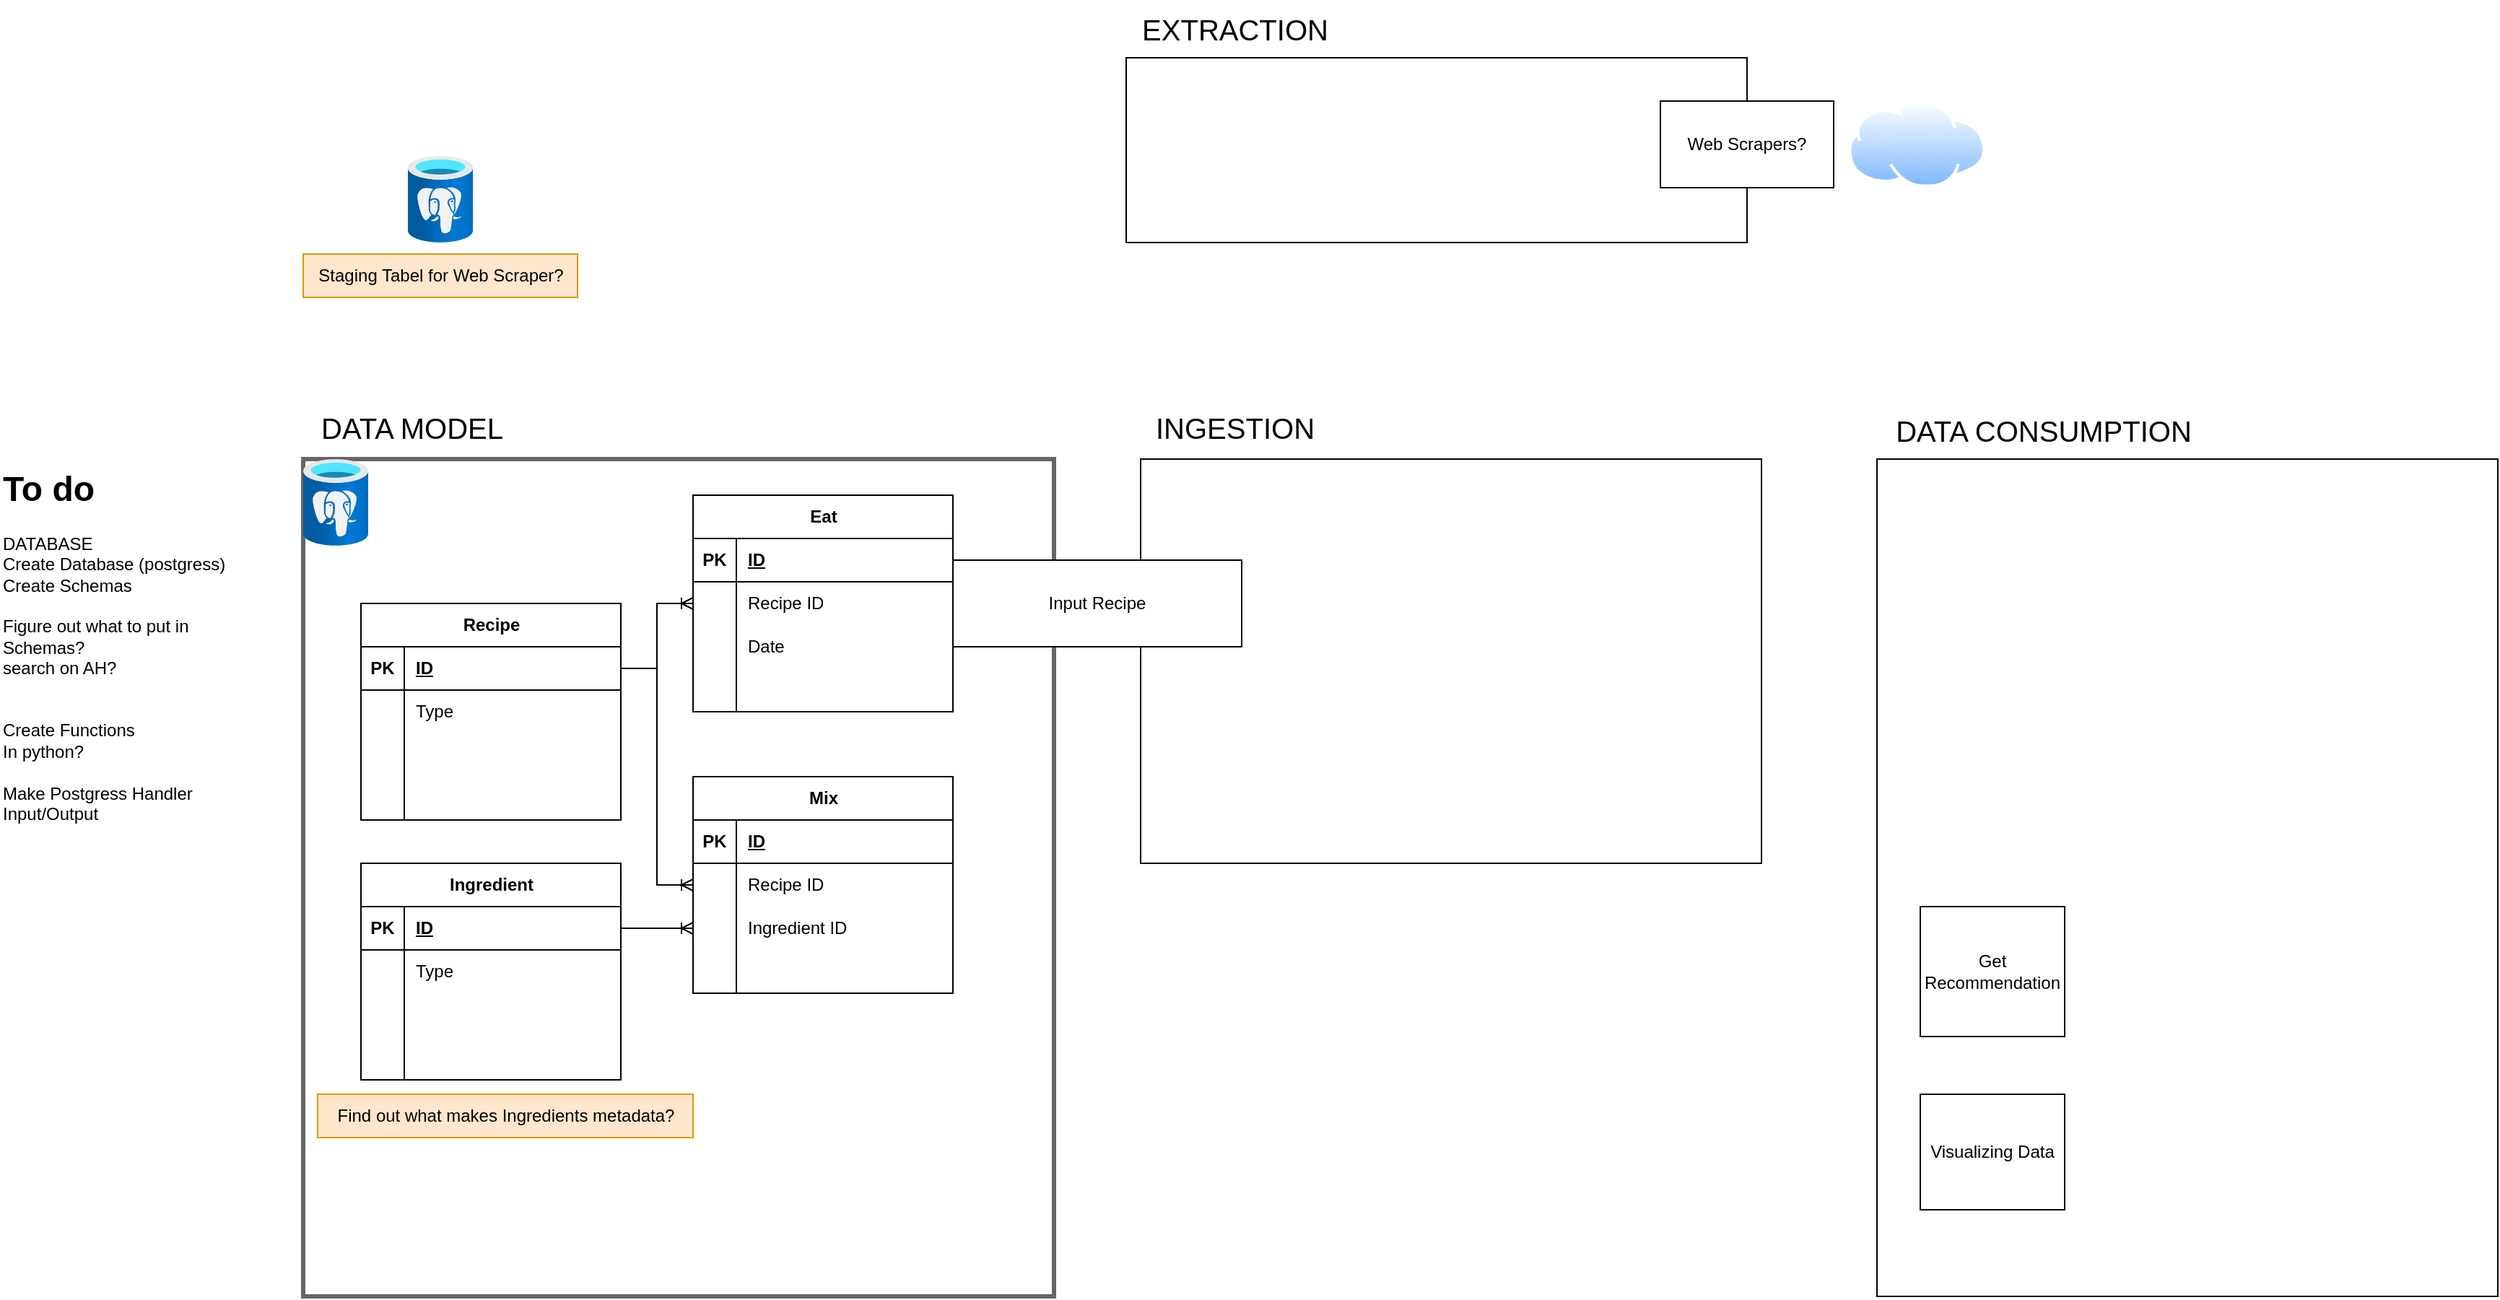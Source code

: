<mxfile version="24.7.7" pages="2">
  <diagram name="Page-1" id="LXH4VHcBXLC_d54CtNCV">
    <mxGraphModel dx="1646" dy="1172" grid="1" gridSize="10" guides="1" tooltips="1" connect="1" arrows="1" fold="1" page="0" pageScale="1" pageWidth="850" pageHeight="1100" math="0" shadow="0">
      <root>
        <mxCell id="0" />
        <mxCell id="1" parent="0" />
        <mxCell id="Qun1G1ienbgovujo78Gz-101" value="" style="whiteSpace=wrap;html=1;fillColor=none;" vertex="1" parent="1">
          <mxGeometry x="1330" y="-20" width="430" height="580" as="geometry" />
        </mxCell>
        <mxCell id="Qun1G1ienbgovujo78Gz-25" value="&lt;h1 style=&quot;margin-top: 0px;&quot;&gt;To do&lt;/h1&gt;&lt;div&gt;DATABASE&lt;/div&gt;&lt;div&gt;Create Database (postgress)&lt;/div&gt;&lt;div&gt;Create Schemas&lt;/div&gt;&lt;div&gt;&lt;br&gt;&lt;/div&gt;&lt;div&gt;Figure out what to put in Schemas?&lt;/div&gt;&lt;div&gt;search on AH?&lt;/div&gt;&lt;div&gt;&lt;br&gt;&lt;/div&gt;&lt;div&gt;&lt;br&gt;&lt;/div&gt;&lt;div&gt;Create Functions&lt;/div&gt;&lt;div&gt;In python?&lt;/div&gt;&lt;div&gt;&lt;br&gt;&lt;/div&gt;&lt;div&gt;Make Postgress Handler Input/Output&lt;/div&gt;&lt;div&gt;&lt;br&gt;&lt;/div&gt;" style="text;html=1;whiteSpace=wrap;overflow=hidden;rounded=0;" vertex="1" parent="1">
          <mxGeometry x="30" y="-20" width="180" height="300" as="geometry" />
        </mxCell>
        <mxCell id="Qun1G1ienbgovujo78Gz-27" value="" style="whiteSpace=wrap;html=1;fillColor=none;strokeColor=#666666;strokeWidth=3;fontColor=#333333;" vertex="1" parent="1">
          <mxGeometry x="240" y="-20" width="520" height="580" as="geometry" />
        </mxCell>
        <mxCell id="Qun1G1ienbgovujo78Gz-28" value="" style="image;aspect=fixed;html=1;points=[];align=center;fontSize=12;image=img/lib/azure2/databases/Azure_Database_PostgreSQL_Server.svg;" vertex="1" parent="1">
          <mxGeometry x="240" y="-20" width="45" height="60" as="geometry" />
        </mxCell>
        <mxCell id="Qun1G1ienbgovujo78Gz-29" value="" style="whiteSpace=wrap;html=1;fillColor=none;" vertex="1" parent="1">
          <mxGeometry x="820" y="-20" width="430" height="280" as="geometry" />
        </mxCell>
        <mxCell id="Qun1G1ienbgovujo78Gz-30" value="" style="shape=image;html=1;verticalAlign=top;verticalLabelPosition=bottom;labelBackgroundColor=#ffffff;imageAspect=0;aspect=fixed;image=https://cdn0.iconfinder.com/data/icons/long-shadow-web-icons/512/python-128.png" vertex="1" parent="1">
          <mxGeometry x="820" y="-20" width="50" height="50" as="geometry" />
        </mxCell>
        <mxCell id="Qun1G1ienbgovujo78Gz-31" value="Input Recipe" style="whiteSpace=wrap;html=1;" vertex="1" parent="1">
          <mxGeometry x="690" y="50" width="200" height="60" as="geometry" />
        </mxCell>
        <mxCell id="Qun1G1ienbgovujo78Gz-33" value="" style="image;aspect=fixed;perimeter=ellipsePerimeter;html=1;align=center;shadow=0;dashed=0;spacingTop=3;image=img/lib/active_directory/internet_cloud.svg;" vertex="1" parent="1">
          <mxGeometry x="1310" y="-268" width="95.24" height="60" as="geometry" />
        </mxCell>
        <mxCell id="Qun1G1ienbgovujo78Gz-34" value="Recipe" style="shape=table;startSize=30;container=1;collapsible=1;childLayout=tableLayout;fixedRows=1;rowLines=0;fontStyle=1;align=center;resizeLast=1;html=1;" vertex="1" parent="1">
          <mxGeometry x="280" y="80" width="180" height="150" as="geometry" />
        </mxCell>
        <mxCell id="Qun1G1ienbgovujo78Gz-35" value="" style="shape=tableRow;horizontal=0;startSize=0;swimlaneHead=0;swimlaneBody=0;fillColor=none;collapsible=0;dropTarget=0;points=[[0,0.5],[1,0.5]];portConstraint=eastwest;top=0;left=0;right=0;bottom=1;" vertex="1" parent="Qun1G1ienbgovujo78Gz-34">
          <mxGeometry y="30" width="180" height="30" as="geometry" />
        </mxCell>
        <mxCell id="Qun1G1ienbgovujo78Gz-36" value="PK" style="shape=partialRectangle;connectable=0;fillColor=none;top=0;left=0;bottom=0;right=0;fontStyle=1;overflow=hidden;whiteSpace=wrap;html=1;" vertex="1" parent="Qun1G1ienbgovujo78Gz-35">
          <mxGeometry width="30" height="30" as="geometry">
            <mxRectangle width="30" height="30" as="alternateBounds" />
          </mxGeometry>
        </mxCell>
        <mxCell id="Qun1G1ienbgovujo78Gz-37" value="ID" style="shape=partialRectangle;connectable=0;fillColor=none;top=0;left=0;bottom=0;right=0;align=left;spacingLeft=6;fontStyle=5;overflow=hidden;whiteSpace=wrap;html=1;" vertex="1" parent="Qun1G1ienbgovujo78Gz-35">
          <mxGeometry x="30" width="150" height="30" as="geometry">
            <mxRectangle width="150" height="30" as="alternateBounds" />
          </mxGeometry>
        </mxCell>
        <mxCell id="Qun1G1ienbgovujo78Gz-38" value="" style="shape=tableRow;horizontal=0;startSize=0;swimlaneHead=0;swimlaneBody=0;fillColor=none;collapsible=0;dropTarget=0;points=[[0,0.5],[1,0.5]];portConstraint=eastwest;top=0;left=0;right=0;bottom=0;" vertex="1" parent="Qun1G1ienbgovujo78Gz-34">
          <mxGeometry y="60" width="180" height="30" as="geometry" />
        </mxCell>
        <mxCell id="Qun1G1ienbgovujo78Gz-39" value="" style="shape=partialRectangle;connectable=0;fillColor=none;top=0;left=0;bottom=0;right=0;editable=1;overflow=hidden;whiteSpace=wrap;html=1;" vertex="1" parent="Qun1G1ienbgovujo78Gz-38">
          <mxGeometry width="30" height="30" as="geometry">
            <mxRectangle width="30" height="30" as="alternateBounds" />
          </mxGeometry>
        </mxCell>
        <mxCell id="Qun1G1ienbgovujo78Gz-40" value="Type" style="shape=partialRectangle;connectable=0;fillColor=none;top=0;left=0;bottom=0;right=0;align=left;spacingLeft=6;overflow=hidden;whiteSpace=wrap;html=1;" vertex="1" parent="Qun1G1ienbgovujo78Gz-38">
          <mxGeometry x="30" width="150" height="30" as="geometry">
            <mxRectangle width="150" height="30" as="alternateBounds" />
          </mxGeometry>
        </mxCell>
        <mxCell id="Qun1G1ienbgovujo78Gz-41" value="" style="shape=tableRow;horizontal=0;startSize=0;swimlaneHead=0;swimlaneBody=0;fillColor=none;collapsible=0;dropTarget=0;points=[[0,0.5],[1,0.5]];portConstraint=eastwest;top=0;left=0;right=0;bottom=0;" vertex="1" parent="Qun1G1ienbgovujo78Gz-34">
          <mxGeometry y="90" width="180" height="30" as="geometry" />
        </mxCell>
        <mxCell id="Qun1G1ienbgovujo78Gz-42" value="" style="shape=partialRectangle;connectable=0;fillColor=none;top=0;left=0;bottom=0;right=0;editable=1;overflow=hidden;whiteSpace=wrap;html=1;" vertex="1" parent="Qun1G1ienbgovujo78Gz-41">
          <mxGeometry width="30" height="30" as="geometry">
            <mxRectangle width="30" height="30" as="alternateBounds" />
          </mxGeometry>
        </mxCell>
        <mxCell id="Qun1G1ienbgovujo78Gz-43" value="" style="shape=partialRectangle;connectable=0;fillColor=none;top=0;left=0;bottom=0;right=0;align=left;spacingLeft=6;overflow=hidden;whiteSpace=wrap;html=1;" vertex="1" parent="Qun1G1ienbgovujo78Gz-41">
          <mxGeometry x="30" width="150" height="30" as="geometry">
            <mxRectangle width="150" height="30" as="alternateBounds" />
          </mxGeometry>
        </mxCell>
        <mxCell id="Qun1G1ienbgovujo78Gz-44" value="" style="shape=tableRow;horizontal=0;startSize=0;swimlaneHead=0;swimlaneBody=0;fillColor=none;collapsible=0;dropTarget=0;points=[[0,0.5],[1,0.5]];portConstraint=eastwest;top=0;left=0;right=0;bottom=0;" vertex="1" parent="Qun1G1ienbgovujo78Gz-34">
          <mxGeometry y="120" width="180" height="30" as="geometry" />
        </mxCell>
        <mxCell id="Qun1G1ienbgovujo78Gz-45" value="" style="shape=partialRectangle;connectable=0;fillColor=none;top=0;left=0;bottom=0;right=0;editable=1;overflow=hidden;whiteSpace=wrap;html=1;" vertex="1" parent="Qun1G1ienbgovujo78Gz-44">
          <mxGeometry width="30" height="30" as="geometry">
            <mxRectangle width="30" height="30" as="alternateBounds" />
          </mxGeometry>
        </mxCell>
        <mxCell id="Qun1G1ienbgovujo78Gz-46" value="" style="shape=partialRectangle;connectable=0;fillColor=none;top=0;left=0;bottom=0;right=0;align=left;spacingLeft=6;overflow=hidden;whiteSpace=wrap;html=1;" vertex="1" parent="Qun1G1ienbgovujo78Gz-44">
          <mxGeometry x="30" width="150" height="30" as="geometry">
            <mxRectangle width="150" height="30" as="alternateBounds" />
          </mxGeometry>
        </mxCell>
        <mxCell id="Qun1G1ienbgovujo78Gz-47" value="Ingredient" style="shape=table;startSize=30;container=1;collapsible=1;childLayout=tableLayout;fixedRows=1;rowLines=0;fontStyle=1;align=center;resizeLast=1;html=1;" vertex="1" parent="1">
          <mxGeometry x="280" y="260" width="180" height="150" as="geometry" />
        </mxCell>
        <mxCell id="Qun1G1ienbgovujo78Gz-48" value="" style="shape=tableRow;horizontal=0;startSize=0;swimlaneHead=0;swimlaneBody=0;fillColor=none;collapsible=0;dropTarget=0;points=[[0,0.5],[1,0.5]];portConstraint=eastwest;top=0;left=0;right=0;bottom=1;" vertex="1" parent="Qun1G1ienbgovujo78Gz-47">
          <mxGeometry y="30" width="180" height="30" as="geometry" />
        </mxCell>
        <mxCell id="Qun1G1ienbgovujo78Gz-49" value="PK" style="shape=partialRectangle;connectable=0;fillColor=none;top=0;left=0;bottom=0;right=0;fontStyle=1;overflow=hidden;whiteSpace=wrap;html=1;" vertex="1" parent="Qun1G1ienbgovujo78Gz-48">
          <mxGeometry width="30" height="30" as="geometry">
            <mxRectangle width="30" height="30" as="alternateBounds" />
          </mxGeometry>
        </mxCell>
        <mxCell id="Qun1G1ienbgovujo78Gz-50" value="ID" style="shape=partialRectangle;connectable=0;fillColor=none;top=0;left=0;bottom=0;right=0;align=left;spacingLeft=6;fontStyle=5;overflow=hidden;whiteSpace=wrap;html=1;" vertex="1" parent="Qun1G1ienbgovujo78Gz-48">
          <mxGeometry x="30" width="150" height="30" as="geometry">
            <mxRectangle width="150" height="30" as="alternateBounds" />
          </mxGeometry>
        </mxCell>
        <mxCell id="Qun1G1ienbgovujo78Gz-51" value="" style="shape=tableRow;horizontal=0;startSize=0;swimlaneHead=0;swimlaneBody=0;fillColor=none;collapsible=0;dropTarget=0;points=[[0,0.5],[1,0.5]];portConstraint=eastwest;top=0;left=0;right=0;bottom=0;" vertex="1" parent="Qun1G1ienbgovujo78Gz-47">
          <mxGeometry y="60" width="180" height="30" as="geometry" />
        </mxCell>
        <mxCell id="Qun1G1ienbgovujo78Gz-52" value="" style="shape=partialRectangle;connectable=0;fillColor=none;top=0;left=0;bottom=0;right=0;editable=1;overflow=hidden;whiteSpace=wrap;html=1;" vertex="1" parent="Qun1G1ienbgovujo78Gz-51">
          <mxGeometry width="30" height="30" as="geometry">
            <mxRectangle width="30" height="30" as="alternateBounds" />
          </mxGeometry>
        </mxCell>
        <mxCell id="Qun1G1ienbgovujo78Gz-53" value="Type" style="shape=partialRectangle;connectable=0;fillColor=none;top=0;left=0;bottom=0;right=0;align=left;spacingLeft=6;overflow=hidden;whiteSpace=wrap;html=1;" vertex="1" parent="Qun1G1ienbgovujo78Gz-51">
          <mxGeometry x="30" width="150" height="30" as="geometry">
            <mxRectangle width="150" height="30" as="alternateBounds" />
          </mxGeometry>
        </mxCell>
        <mxCell id="Qun1G1ienbgovujo78Gz-54" value="" style="shape=tableRow;horizontal=0;startSize=0;swimlaneHead=0;swimlaneBody=0;fillColor=none;collapsible=0;dropTarget=0;points=[[0,0.5],[1,0.5]];portConstraint=eastwest;top=0;left=0;right=0;bottom=0;" vertex="1" parent="Qun1G1ienbgovujo78Gz-47">
          <mxGeometry y="90" width="180" height="30" as="geometry" />
        </mxCell>
        <mxCell id="Qun1G1ienbgovujo78Gz-55" value="" style="shape=partialRectangle;connectable=0;fillColor=none;top=0;left=0;bottom=0;right=0;editable=1;overflow=hidden;whiteSpace=wrap;html=1;" vertex="1" parent="Qun1G1ienbgovujo78Gz-54">
          <mxGeometry width="30" height="30" as="geometry">
            <mxRectangle width="30" height="30" as="alternateBounds" />
          </mxGeometry>
        </mxCell>
        <mxCell id="Qun1G1ienbgovujo78Gz-56" value="" style="shape=partialRectangle;connectable=0;fillColor=none;top=0;left=0;bottom=0;right=0;align=left;spacingLeft=6;overflow=hidden;whiteSpace=wrap;html=1;" vertex="1" parent="Qun1G1ienbgovujo78Gz-54">
          <mxGeometry x="30" width="150" height="30" as="geometry">
            <mxRectangle width="150" height="30" as="alternateBounds" />
          </mxGeometry>
        </mxCell>
        <mxCell id="Qun1G1ienbgovujo78Gz-57" value="" style="shape=tableRow;horizontal=0;startSize=0;swimlaneHead=0;swimlaneBody=0;fillColor=none;collapsible=0;dropTarget=0;points=[[0,0.5],[1,0.5]];portConstraint=eastwest;top=0;left=0;right=0;bottom=0;" vertex="1" parent="Qun1G1ienbgovujo78Gz-47">
          <mxGeometry y="120" width="180" height="30" as="geometry" />
        </mxCell>
        <mxCell id="Qun1G1ienbgovujo78Gz-58" value="" style="shape=partialRectangle;connectable=0;fillColor=none;top=0;left=0;bottom=0;right=0;editable=1;overflow=hidden;whiteSpace=wrap;html=1;" vertex="1" parent="Qun1G1ienbgovujo78Gz-57">
          <mxGeometry width="30" height="30" as="geometry">
            <mxRectangle width="30" height="30" as="alternateBounds" />
          </mxGeometry>
        </mxCell>
        <mxCell id="Qun1G1ienbgovujo78Gz-59" value="" style="shape=partialRectangle;connectable=0;fillColor=none;top=0;left=0;bottom=0;right=0;align=left;spacingLeft=6;overflow=hidden;whiteSpace=wrap;html=1;" vertex="1" parent="Qun1G1ienbgovujo78Gz-57">
          <mxGeometry x="30" width="150" height="30" as="geometry">
            <mxRectangle width="150" height="30" as="alternateBounds" />
          </mxGeometry>
        </mxCell>
        <mxCell id="Qun1G1ienbgovujo78Gz-60" value="Find out what makes Ingredients metadata?" style="text;html=1;align=center;verticalAlign=middle;resizable=0;points=[];autosize=1;strokeColor=#d79b00;fillColor=#ffe6cc;" vertex="1" parent="1">
          <mxGeometry x="250" y="420" width="260" height="30" as="geometry" />
        </mxCell>
        <mxCell id="Qun1G1ienbgovujo78Gz-61" value="Mix" style="shape=table;startSize=30;container=1;collapsible=1;childLayout=tableLayout;fixedRows=1;rowLines=0;fontStyle=1;align=center;resizeLast=1;html=1;" vertex="1" parent="1">
          <mxGeometry x="510" y="200" width="180" height="150" as="geometry" />
        </mxCell>
        <mxCell id="Qun1G1ienbgovujo78Gz-62" value="" style="shape=tableRow;horizontal=0;startSize=0;swimlaneHead=0;swimlaneBody=0;fillColor=none;collapsible=0;dropTarget=0;points=[[0,0.5],[1,0.5]];portConstraint=eastwest;top=0;left=0;right=0;bottom=1;" vertex="1" parent="Qun1G1ienbgovujo78Gz-61">
          <mxGeometry y="30" width="180" height="30" as="geometry" />
        </mxCell>
        <mxCell id="Qun1G1ienbgovujo78Gz-63" value="PK" style="shape=partialRectangle;connectable=0;fillColor=none;top=0;left=0;bottom=0;right=0;fontStyle=1;overflow=hidden;whiteSpace=wrap;html=1;" vertex="1" parent="Qun1G1ienbgovujo78Gz-62">
          <mxGeometry width="30" height="30" as="geometry">
            <mxRectangle width="30" height="30" as="alternateBounds" />
          </mxGeometry>
        </mxCell>
        <mxCell id="Qun1G1ienbgovujo78Gz-64" value="ID" style="shape=partialRectangle;connectable=0;fillColor=none;top=0;left=0;bottom=0;right=0;align=left;spacingLeft=6;fontStyle=5;overflow=hidden;whiteSpace=wrap;html=1;" vertex="1" parent="Qun1G1ienbgovujo78Gz-62">
          <mxGeometry x="30" width="150" height="30" as="geometry">
            <mxRectangle width="150" height="30" as="alternateBounds" />
          </mxGeometry>
        </mxCell>
        <mxCell id="Qun1G1ienbgovujo78Gz-65" value="" style="shape=tableRow;horizontal=0;startSize=0;swimlaneHead=0;swimlaneBody=0;fillColor=none;collapsible=0;dropTarget=0;points=[[0,0.5],[1,0.5]];portConstraint=eastwest;top=0;left=0;right=0;bottom=0;" vertex="1" parent="Qun1G1ienbgovujo78Gz-61">
          <mxGeometry y="60" width="180" height="30" as="geometry" />
        </mxCell>
        <mxCell id="Qun1G1ienbgovujo78Gz-66" value="" style="shape=partialRectangle;connectable=0;fillColor=none;top=0;left=0;bottom=0;right=0;editable=1;overflow=hidden;whiteSpace=wrap;html=1;" vertex="1" parent="Qun1G1ienbgovujo78Gz-65">
          <mxGeometry width="30" height="30" as="geometry">
            <mxRectangle width="30" height="30" as="alternateBounds" />
          </mxGeometry>
        </mxCell>
        <mxCell id="Qun1G1ienbgovujo78Gz-67" value="Recipe ID" style="shape=partialRectangle;connectable=0;fillColor=none;top=0;left=0;bottom=0;right=0;align=left;spacingLeft=6;overflow=hidden;whiteSpace=wrap;html=1;" vertex="1" parent="Qun1G1ienbgovujo78Gz-65">
          <mxGeometry x="30" width="150" height="30" as="geometry">
            <mxRectangle width="150" height="30" as="alternateBounds" />
          </mxGeometry>
        </mxCell>
        <mxCell id="Qun1G1ienbgovujo78Gz-68" value="" style="shape=tableRow;horizontal=0;startSize=0;swimlaneHead=0;swimlaneBody=0;fillColor=none;collapsible=0;dropTarget=0;points=[[0,0.5],[1,0.5]];portConstraint=eastwest;top=0;left=0;right=0;bottom=0;" vertex="1" parent="Qun1G1ienbgovujo78Gz-61">
          <mxGeometry y="90" width="180" height="30" as="geometry" />
        </mxCell>
        <mxCell id="Qun1G1ienbgovujo78Gz-69" value="" style="shape=partialRectangle;connectable=0;fillColor=none;top=0;left=0;bottom=0;right=0;editable=1;overflow=hidden;whiteSpace=wrap;html=1;" vertex="1" parent="Qun1G1ienbgovujo78Gz-68">
          <mxGeometry width="30" height="30" as="geometry">
            <mxRectangle width="30" height="30" as="alternateBounds" />
          </mxGeometry>
        </mxCell>
        <mxCell id="Qun1G1ienbgovujo78Gz-70" value="Ingredient ID" style="shape=partialRectangle;connectable=0;fillColor=none;top=0;left=0;bottom=0;right=0;align=left;spacingLeft=6;overflow=hidden;whiteSpace=wrap;html=1;" vertex="1" parent="Qun1G1ienbgovujo78Gz-68">
          <mxGeometry x="30" width="150" height="30" as="geometry">
            <mxRectangle width="150" height="30" as="alternateBounds" />
          </mxGeometry>
        </mxCell>
        <mxCell id="Qun1G1ienbgovujo78Gz-71" value="" style="shape=tableRow;horizontal=0;startSize=0;swimlaneHead=0;swimlaneBody=0;fillColor=none;collapsible=0;dropTarget=0;points=[[0,0.5],[1,0.5]];portConstraint=eastwest;top=0;left=0;right=0;bottom=0;" vertex="1" parent="Qun1G1ienbgovujo78Gz-61">
          <mxGeometry y="120" width="180" height="30" as="geometry" />
        </mxCell>
        <mxCell id="Qun1G1ienbgovujo78Gz-72" value="" style="shape=partialRectangle;connectable=0;fillColor=none;top=0;left=0;bottom=0;right=0;editable=1;overflow=hidden;whiteSpace=wrap;html=1;" vertex="1" parent="Qun1G1ienbgovujo78Gz-71">
          <mxGeometry width="30" height="30" as="geometry">
            <mxRectangle width="30" height="30" as="alternateBounds" />
          </mxGeometry>
        </mxCell>
        <mxCell id="Qun1G1ienbgovujo78Gz-73" value="" style="shape=partialRectangle;connectable=0;fillColor=none;top=0;left=0;bottom=0;right=0;align=left;spacingLeft=6;overflow=hidden;whiteSpace=wrap;html=1;" vertex="1" parent="Qun1G1ienbgovujo78Gz-71">
          <mxGeometry x="30" width="150" height="30" as="geometry">
            <mxRectangle width="150" height="30" as="alternateBounds" />
          </mxGeometry>
        </mxCell>
        <mxCell id="Qun1G1ienbgovujo78Gz-76" style="edgeStyle=orthogonalEdgeStyle;rounded=0;orthogonalLoop=1;jettySize=auto;html=1;exitX=0;exitY=0.5;exitDx=0;exitDy=0;entryX=1;entryY=0.5;entryDx=0;entryDy=0;endArrow=none;endFill=0;startArrow=ERoneToMany;startFill=0;" edge="1" parent="1" source="Qun1G1ienbgovujo78Gz-68" target="Qun1G1ienbgovujo78Gz-48">
          <mxGeometry relative="1" as="geometry" />
        </mxCell>
        <mxCell id="Qun1G1ienbgovujo78Gz-77" style="edgeStyle=orthogonalEdgeStyle;rounded=0;orthogonalLoop=1;jettySize=auto;html=1;exitX=1;exitY=0.5;exitDx=0;exitDy=0;entryX=0;entryY=0.5;entryDx=0;entryDy=0;endArrow=ERoneToMany;endFill=0;" edge="1" parent="1" source="Qun1G1ienbgovujo78Gz-35" target="Qun1G1ienbgovujo78Gz-65">
          <mxGeometry relative="1" as="geometry" />
        </mxCell>
        <mxCell id="Qun1G1ienbgovujo78Gz-78" value="&lt;font style=&quot;font-size: 20px;&quot;&gt;DATA MODEL&lt;/font&gt;" style="text;html=1;align=center;verticalAlign=middle;resizable=0;points=[];autosize=1;strokeColor=none;fillColor=none;" vertex="1" parent="1">
          <mxGeometry x="240" y="-62" width="150" height="40" as="geometry" />
        </mxCell>
        <mxCell id="Qun1G1ienbgovujo78Gz-79" value="" style="image;aspect=fixed;html=1;points=[];align=center;fontSize=12;image=img/lib/azure2/databases/Azure_Database_PostgreSQL_Server.svg;" vertex="1" parent="1">
          <mxGeometry x="312.5" y="-230" width="45" height="60" as="geometry" />
        </mxCell>
        <mxCell id="Qun1G1ienbgovujo78Gz-80" value="Staging Tabel for Web Scraper?" style="text;html=1;align=center;verticalAlign=middle;resizable=0;points=[];autosize=1;strokeColor=#d79b00;fillColor=#ffe6cc;" vertex="1" parent="1">
          <mxGeometry x="240" y="-162" width="190" height="30" as="geometry" />
        </mxCell>
        <mxCell id="Qun1G1ienbgovujo78Gz-81" value="&lt;font style=&quot;font-size: 20px;&quot;&gt;INGESTION&lt;/font&gt;" style="text;html=1;align=center;verticalAlign=middle;resizable=0;points=[];autosize=1;strokeColor=none;fillColor=none;" vertex="1" parent="1">
          <mxGeometry x="820" y="-62" width="130" height="40" as="geometry" />
        </mxCell>
        <mxCell id="Qun1G1ienbgovujo78Gz-82" value="" style="whiteSpace=wrap;html=1;fillColor=none;" vertex="1" parent="1">
          <mxGeometry x="810" y="-298" width="430" height="128" as="geometry" />
        </mxCell>
        <mxCell id="Qun1G1ienbgovujo78Gz-83" value="" style="shape=image;html=1;verticalAlign=top;verticalLabelPosition=bottom;labelBackgroundColor=#ffffff;imageAspect=0;aspect=fixed;image=https://cdn0.iconfinder.com/data/icons/long-shadow-web-icons/512/python-128.png" vertex="1" parent="1">
          <mxGeometry x="810" y="-298" width="50" height="50" as="geometry" />
        </mxCell>
        <mxCell id="Qun1G1ienbgovujo78Gz-84" value="&lt;font style=&quot;font-size: 20px;&quot;&gt;EXTRACTION&lt;/font&gt;" style="text;html=1;align=center;verticalAlign=middle;resizable=0;points=[];autosize=1;strokeColor=none;fillColor=none;" vertex="1" parent="1">
          <mxGeometry x="810" y="-338" width="150" height="40" as="geometry" />
        </mxCell>
        <mxCell id="Qun1G1ienbgovujo78Gz-32" value="Web Scrapers?" style="whiteSpace=wrap;html=1;" vertex="1" parent="1">
          <mxGeometry x="1180" y="-268" width="120" height="60" as="geometry" />
        </mxCell>
        <mxCell id="Qun1G1ienbgovujo78Gz-85" value="Eat" style="shape=table;startSize=30;container=1;collapsible=1;childLayout=tableLayout;fixedRows=1;rowLines=0;fontStyle=1;align=center;resizeLast=1;html=1;" vertex="1" parent="1">
          <mxGeometry x="510" y="5" width="180" height="150" as="geometry" />
        </mxCell>
        <mxCell id="Qun1G1ienbgovujo78Gz-86" value="" style="shape=tableRow;horizontal=0;startSize=0;swimlaneHead=0;swimlaneBody=0;fillColor=none;collapsible=0;dropTarget=0;points=[[0,0.5],[1,0.5]];portConstraint=eastwest;top=0;left=0;right=0;bottom=1;" vertex="1" parent="Qun1G1ienbgovujo78Gz-85">
          <mxGeometry y="30" width="180" height="30" as="geometry" />
        </mxCell>
        <mxCell id="Qun1G1ienbgovujo78Gz-87" value="PK" style="shape=partialRectangle;connectable=0;fillColor=none;top=0;left=0;bottom=0;right=0;fontStyle=1;overflow=hidden;whiteSpace=wrap;html=1;" vertex="1" parent="Qun1G1ienbgovujo78Gz-86">
          <mxGeometry width="30" height="30" as="geometry">
            <mxRectangle width="30" height="30" as="alternateBounds" />
          </mxGeometry>
        </mxCell>
        <mxCell id="Qun1G1ienbgovujo78Gz-88" value="ID" style="shape=partialRectangle;connectable=0;fillColor=none;top=0;left=0;bottom=0;right=0;align=left;spacingLeft=6;fontStyle=5;overflow=hidden;whiteSpace=wrap;html=1;" vertex="1" parent="Qun1G1ienbgovujo78Gz-86">
          <mxGeometry x="30" width="150" height="30" as="geometry">
            <mxRectangle width="150" height="30" as="alternateBounds" />
          </mxGeometry>
        </mxCell>
        <mxCell id="Qun1G1ienbgovujo78Gz-89" value="" style="shape=tableRow;horizontal=0;startSize=0;swimlaneHead=0;swimlaneBody=0;fillColor=none;collapsible=0;dropTarget=0;points=[[0,0.5],[1,0.5]];portConstraint=eastwest;top=0;left=0;right=0;bottom=0;" vertex="1" parent="Qun1G1ienbgovujo78Gz-85">
          <mxGeometry y="60" width="180" height="30" as="geometry" />
        </mxCell>
        <mxCell id="Qun1G1ienbgovujo78Gz-90" value="" style="shape=partialRectangle;connectable=0;fillColor=none;top=0;left=0;bottom=0;right=0;editable=1;overflow=hidden;whiteSpace=wrap;html=1;" vertex="1" parent="Qun1G1ienbgovujo78Gz-89">
          <mxGeometry width="30" height="30" as="geometry">
            <mxRectangle width="30" height="30" as="alternateBounds" />
          </mxGeometry>
        </mxCell>
        <mxCell id="Qun1G1ienbgovujo78Gz-91" value="Recipe ID" style="shape=partialRectangle;connectable=0;fillColor=none;top=0;left=0;bottom=0;right=0;align=left;spacingLeft=6;overflow=hidden;whiteSpace=wrap;html=1;" vertex="1" parent="Qun1G1ienbgovujo78Gz-89">
          <mxGeometry x="30" width="150" height="30" as="geometry">
            <mxRectangle width="150" height="30" as="alternateBounds" />
          </mxGeometry>
        </mxCell>
        <mxCell id="Qun1G1ienbgovujo78Gz-92" value="" style="shape=tableRow;horizontal=0;startSize=0;swimlaneHead=0;swimlaneBody=0;fillColor=none;collapsible=0;dropTarget=0;points=[[0,0.5],[1,0.5]];portConstraint=eastwest;top=0;left=0;right=0;bottom=0;" vertex="1" parent="Qun1G1ienbgovujo78Gz-85">
          <mxGeometry y="90" width="180" height="30" as="geometry" />
        </mxCell>
        <mxCell id="Qun1G1ienbgovujo78Gz-93" value="" style="shape=partialRectangle;connectable=0;fillColor=none;top=0;left=0;bottom=0;right=0;editable=1;overflow=hidden;whiteSpace=wrap;html=1;" vertex="1" parent="Qun1G1ienbgovujo78Gz-92">
          <mxGeometry width="30" height="30" as="geometry">
            <mxRectangle width="30" height="30" as="alternateBounds" />
          </mxGeometry>
        </mxCell>
        <mxCell id="Qun1G1ienbgovujo78Gz-94" value="Date" style="shape=partialRectangle;connectable=0;fillColor=none;top=0;left=0;bottom=0;right=0;align=left;spacingLeft=6;overflow=hidden;whiteSpace=wrap;html=1;" vertex="1" parent="Qun1G1ienbgovujo78Gz-92">
          <mxGeometry x="30" width="150" height="30" as="geometry">
            <mxRectangle width="150" height="30" as="alternateBounds" />
          </mxGeometry>
        </mxCell>
        <mxCell id="Qun1G1ienbgovujo78Gz-95" value="" style="shape=tableRow;horizontal=0;startSize=0;swimlaneHead=0;swimlaneBody=0;fillColor=none;collapsible=0;dropTarget=0;points=[[0,0.5],[1,0.5]];portConstraint=eastwest;top=0;left=0;right=0;bottom=0;" vertex="1" parent="Qun1G1ienbgovujo78Gz-85">
          <mxGeometry y="120" width="180" height="30" as="geometry" />
        </mxCell>
        <mxCell id="Qun1G1ienbgovujo78Gz-96" value="" style="shape=partialRectangle;connectable=0;fillColor=none;top=0;left=0;bottom=0;right=0;editable=1;overflow=hidden;whiteSpace=wrap;html=1;" vertex="1" parent="Qun1G1ienbgovujo78Gz-95">
          <mxGeometry width="30" height="30" as="geometry">
            <mxRectangle width="30" height="30" as="alternateBounds" />
          </mxGeometry>
        </mxCell>
        <mxCell id="Qun1G1ienbgovujo78Gz-97" value="" style="shape=partialRectangle;connectable=0;fillColor=none;top=0;left=0;bottom=0;right=0;align=left;spacingLeft=6;overflow=hidden;whiteSpace=wrap;html=1;" vertex="1" parent="Qun1G1ienbgovujo78Gz-95">
          <mxGeometry x="30" width="150" height="30" as="geometry">
            <mxRectangle width="150" height="30" as="alternateBounds" />
          </mxGeometry>
        </mxCell>
        <mxCell id="Qun1G1ienbgovujo78Gz-98" style="edgeStyle=orthogonalEdgeStyle;rounded=0;orthogonalLoop=1;jettySize=auto;html=1;exitX=1;exitY=0.5;exitDx=0;exitDy=0;entryX=0;entryY=0.5;entryDx=0;entryDy=0;endArrow=ERoneToMany;endFill=0;" edge="1" parent="1" source="Qun1G1ienbgovujo78Gz-35" target="Qun1G1ienbgovujo78Gz-89">
          <mxGeometry relative="1" as="geometry" />
        </mxCell>
        <mxCell id="Qun1G1ienbgovujo78Gz-99" value="Get Recommendation" style="whiteSpace=wrap;html=1;" vertex="1" parent="1">
          <mxGeometry x="1360" y="290" width="100" height="90" as="geometry" />
        </mxCell>
        <mxCell id="Qun1G1ienbgovujo78Gz-102" value="" style="shape=image;html=1;verticalAlign=top;verticalLabelPosition=bottom;labelBackgroundColor=#ffffff;imageAspect=0;aspect=fixed;image=https://cdn0.iconfinder.com/data/icons/long-shadow-web-icons/512/python-128.png" vertex="1" parent="1">
          <mxGeometry x="1330" y="-20" width="50" height="50" as="geometry" />
        </mxCell>
        <mxCell id="Qun1G1ienbgovujo78Gz-103" value="&lt;font style=&quot;font-size: 20px;&quot;&gt;DATA CONSUMPTION&lt;/font&gt;" style="text;html=1;align=center;verticalAlign=middle;resizable=0;points=[];autosize=1;strokeColor=none;fillColor=none;" vertex="1" parent="1">
          <mxGeometry x="1330" y="-60" width="230" height="40" as="geometry" />
        </mxCell>
        <mxCell id="Qun1G1ienbgovujo78Gz-104" value="Visualizing Data" style="whiteSpace=wrap;html=1;" vertex="1" parent="1">
          <mxGeometry x="1360" y="420" width="100" height="80" as="geometry" />
        </mxCell>
      </root>
    </mxGraphModel>
  </diagram>
  <diagram id="C1iPxC8Y6SG2oqSPEv1r" name="Page-2">
    <mxGraphModel dx="1434" dy="772" grid="1" gridSize="10" guides="1" tooltips="1" connect="1" arrows="1" fold="1" page="1" pageScale="1" pageWidth="850" pageHeight="1100" math="0" shadow="0">
      <root>
        <mxCell id="0" />
        <mxCell id="1" parent="0" />
      </root>
    </mxGraphModel>
  </diagram>
</mxfile>
